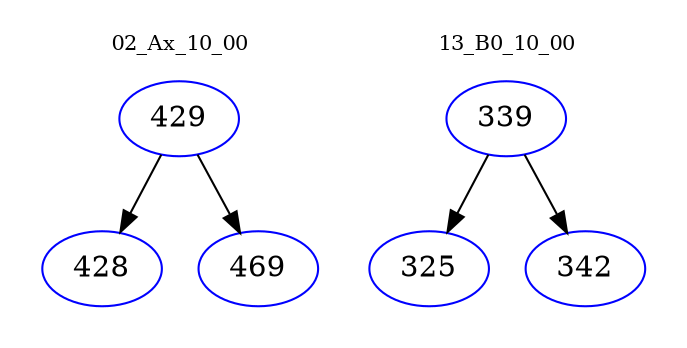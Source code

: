 digraph{
subgraph cluster_0 {
color = white
label = "02_Ax_10_00";
fontsize=10;
T0_429 [label="429", color="blue"]
T0_429 -> T0_428 [color="black"]
T0_428 [label="428", color="blue"]
T0_429 -> T0_469 [color="black"]
T0_469 [label="469", color="blue"]
}
subgraph cluster_1 {
color = white
label = "13_B0_10_00";
fontsize=10;
T1_339 [label="339", color="blue"]
T1_339 -> T1_325 [color="black"]
T1_325 [label="325", color="blue"]
T1_339 -> T1_342 [color="black"]
T1_342 [label="342", color="blue"]
}
}
